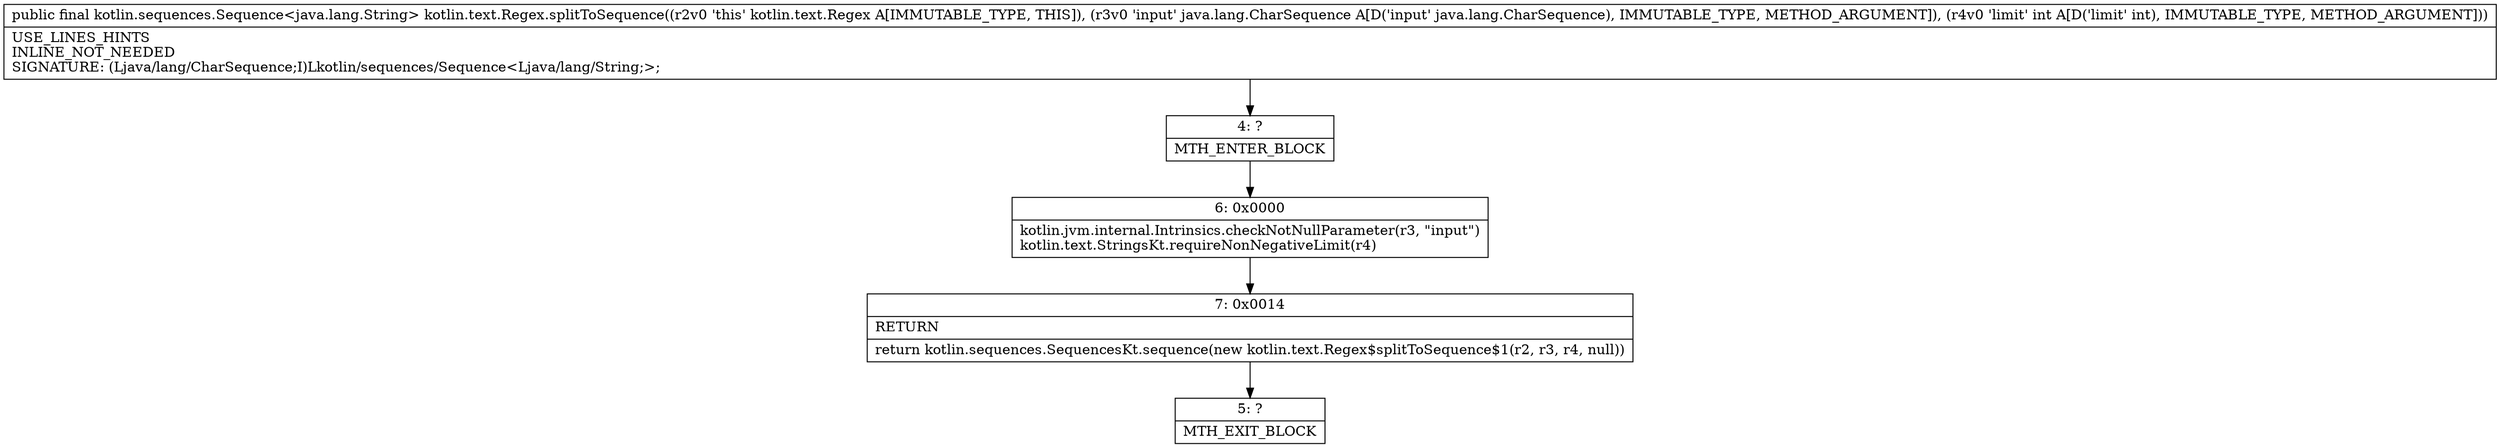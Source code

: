 digraph "CFG forkotlin.text.Regex.splitToSequence(Ljava\/lang\/CharSequence;I)Lkotlin\/sequences\/Sequence;" {
Node_4 [shape=record,label="{4\:\ ?|MTH_ENTER_BLOCK\l}"];
Node_6 [shape=record,label="{6\:\ 0x0000|kotlin.jvm.internal.Intrinsics.checkNotNullParameter(r3, \"input\")\lkotlin.text.StringsKt.requireNonNegativeLimit(r4)\l}"];
Node_7 [shape=record,label="{7\:\ 0x0014|RETURN\l|return kotlin.sequences.SequencesKt.sequence(new kotlin.text.Regex$splitToSequence$1(r2, r3, r4, null))\l}"];
Node_5 [shape=record,label="{5\:\ ?|MTH_EXIT_BLOCK\l}"];
MethodNode[shape=record,label="{public final kotlin.sequences.Sequence\<java.lang.String\> kotlin.text.Regex.splitToSequence((r2v0 'this' kotlin.text.Regex A[IMMUTABLE_TYPE, THIS]), (r3v0 'input' java.lang.CharSequence A[D('input' java.lang.CharSequence), IMMUTABLE_TYPE, METHOD_ARGUMENT]), (r4v0 'limit' int A[D('limit' int), IMMUTABLE_TYPE, METHOD_ARGUMENT]))  | USE_LINES_HINTS\lINLINE_NOT_NEEDED\lSIGNATURE: (Ljava\/lang\/CharSequence;I)Lkotlin\/sequences\/Sequence\<Ljava\/lang\/String;\>;\l}"];
MethodNode -> Node_4;Node_4 -> Node_6;
Node_6 -> Node_7;
Node_7 -> Node_5;
}


